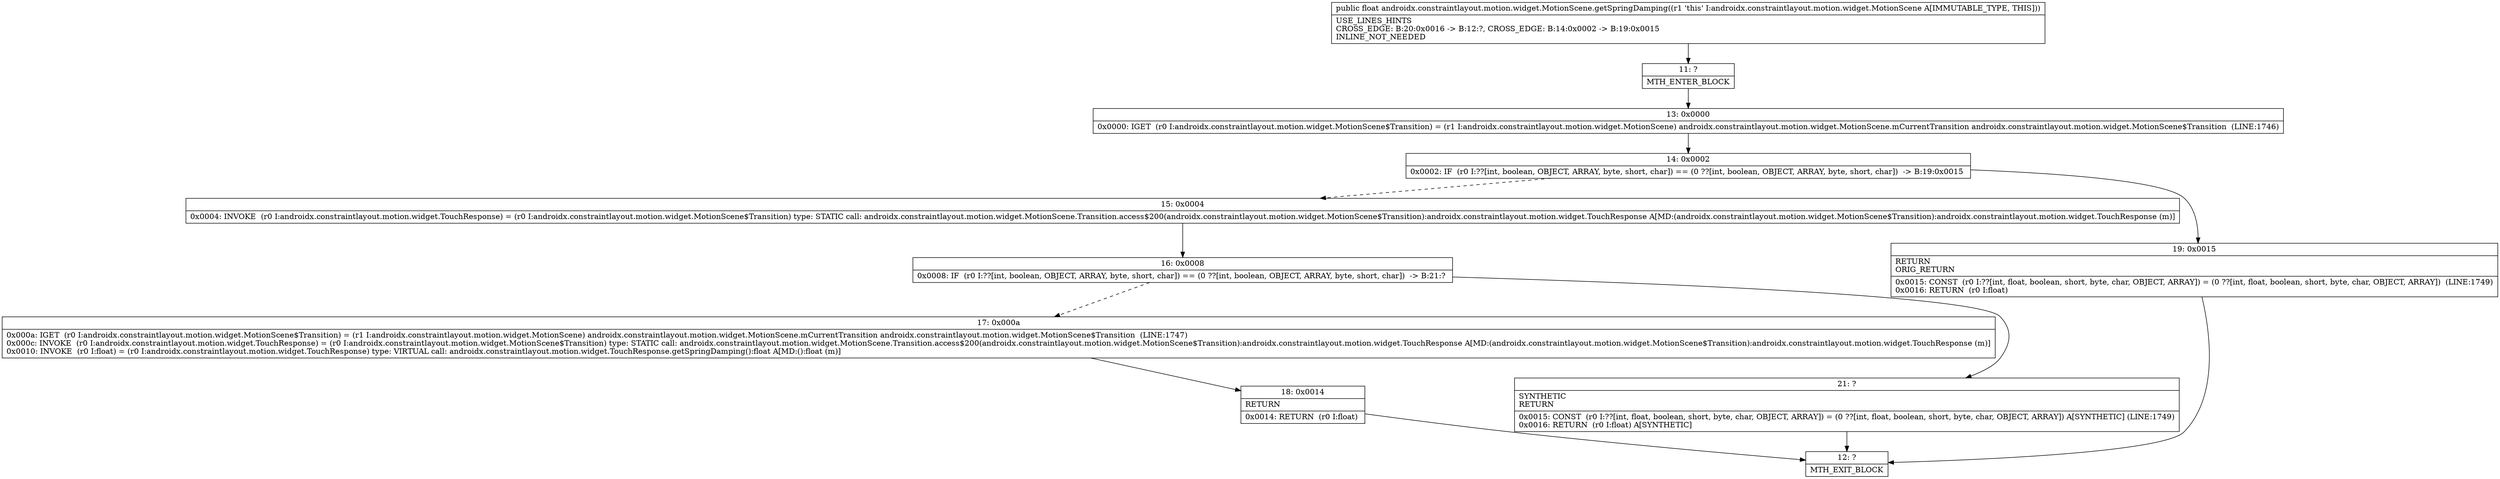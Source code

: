 digraph "CFG forandroidx.constraintlayout.motion.widget.MotionScene.getSpringDamping()F" {
Node_11 [shape=record,label="{11\:\ ?|MTH_ENTER_BLOCK\l}"];
Node_13 [shape=record,label="{13\:\ 0x0000|0x0000: IGET  (r0 I:androidx.constraintlayout.motion.widget.MotionScene$Transition) = (r1 I:androidx.constraintlayout.motion.widget.MotionScene) androidx.constraintlayout.motion.widget.MotionScene.mCurrentTransition androidx.constraintlayout.motion.widget.MotionScene$Transition  (LINE:1746)\l}"];
Node_14 [shape=record,label="{14\:\ 0x0002|0x0002: IF  (r0 I:??[int, boolean, OBJECT, ARRAY, byte, short, char]) == (0 ??[int, boolean, OBJECT, ARRAY, byte, short, char])  \-\> B:19:0x0015 \l}"];
Node_15 [shape=record,label="{15\:\ 0x0004|0x0004: INVOKE  (r0 I:androidx.constraintlayout.motion.widget.TouchResponse) = (r0 I:androidx.constraintlayout.motion.widget.MotionScene$Transition) type: STATIC call: androidx.constraintlayout.motion.widget.MotionScene.Transition.access$200(androidx.constraintlayout.motion.widget.MotionScene$Transition):androidx.constraintlayout.motion.widget.TouchResponse A[MD:(androidx.constraintlayout.motion.widget.MotionScene$Transition):androidx.constraintlayout.motion.widget.TouchResponse (m)]\l}"];
Node_16 [shape=record,label="{16\:\ 0x0008|0x0008: IF  (r0 I:??[int, boolean, OBJECT, ARRAY, byte, short, char]) == (0 ??[int, boolean, OBJECT, ARRAY, byte, short, char])  \-\> B:21:? \l}"];
Node_17 [shape=record,label="{17\:\ 0x000a|0x000a: IGET  (r0 I:androidx.constraintlayout.motion.widget.MotionScene$Transition) = (r1 I:androidx.constraintlayout.motion.widget.MotionScene) androidx.constraintlayout.motion.widget.MotionScene.mCurrentTransition androidx.constraintlayout.motion.widget.MotionScene$Transition  (LINE:1747)\l0x000c: INVOKE  (r0 I:androidx.constraintlayout.motion.widget.TouchResponse) = (r0 I:androidx.constraintlayout.motion.widget.MotionScene$Transition) type: STATIC call: androidx.constraintlayout.motion.widget.MotionScene.Transition.access$200(androidx.constraintlayout.motion.widget.MotionScene$Transition):androidx.constraintlayout.motion.widget.TouchResponse A[MD:(androidx.constraintlayout.motion.widget.MotionScene$Transition):androidx.constraintlayout.motion.widget.TouchResponse (m)]\l0x0010: INVOKE  (r0 I:float) = (r0 I:androidx.constraintlayout.motion.widget.TouchResponse) type: VIRTUAL call: androidx.constraintlayout.motion.widget.TouchResponse.getSpringDamping():float A[MD:():float (m)]\l}"];
Node_18 [shape=record,label="{18\:\ 0x0014|RETURN\l|0x0014: RETURN  (r0 I:float) \l}"];
Node_12 [shape=record,label="{12\:\ ?|MTH_EXIT_BLOCK\l}"];
Node_21 [shape=record,label="{21\:\ ?|SYNTHETIC\lRETURN\l|0x0015: CONST  (r0 I:??[int, float, boolean, short, byte, char, OBJECT, ARRAY]) = (0 ??[int, float, boolean, short, byte, char, OBJECT, ARRAY]) A[SYNTHETIC] (LINE:1749)\l0x0016: RETURN  (r0 I:float) A[SYNTHETIC]\l}"];
Node_19 [shape=record,label="{19\:\ 0x0015|RETURN\lORIG_RETURN\l|0x0015: CONST  (r0 I:??[int, float, boolean, short, byte, char, OBJECT, ARRAY]) = (0 ??[int, float, boolean, short, byte, char, OBJECT, ARRAY])  (LINE:1749)\l0x0016: RETURN  (r0 I:float) \l}"];
MethodNode[shape=record,label="{public float androidx.constraintlayout.motion.widget.MotionScene.getSpringDamping((r1 'this' I:androidx.constraintlayout.motion.widget.MotionScene A[IMMUTABLE_TYPE, THIS]))  | USE_LINES_HINTS\lCROSS_EDGE: B:20:0x0016 \-\> B:12:?, CROSS_EDGE: B:14:0x0002 \-\> B:19:0x0015\lINLINE_NOT_NEEDED\l}"];
MethodNode -> Node_11;Node_11 -> Node_13;
Node_13 -> Node_14;
Node_14 -> Node_15[style=dashed];
Node_14 -> Node_19;
Node_15 -> Node_16;
Node_16 -> Node_17[style=dashed];
Node_16 -> Node_21;
Node_17 -> Node_18;
Node_18 -> Node_12;
Node_21 -> Node_12;
Node_19 -> Node_12;
}

